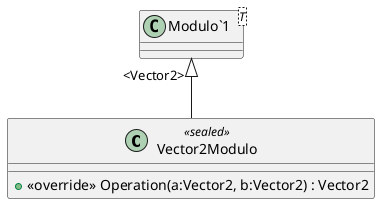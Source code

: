 @startuml
class Vector2Modulo <<sealed>> {
    + <<override>> Operation(a:Vector2, b:Vector2) : Vector2
}
class "Modulo`1"<T> {
}
"Modulo`1" "<Vector2>" <|-- Vector2Modulo
@enduml
